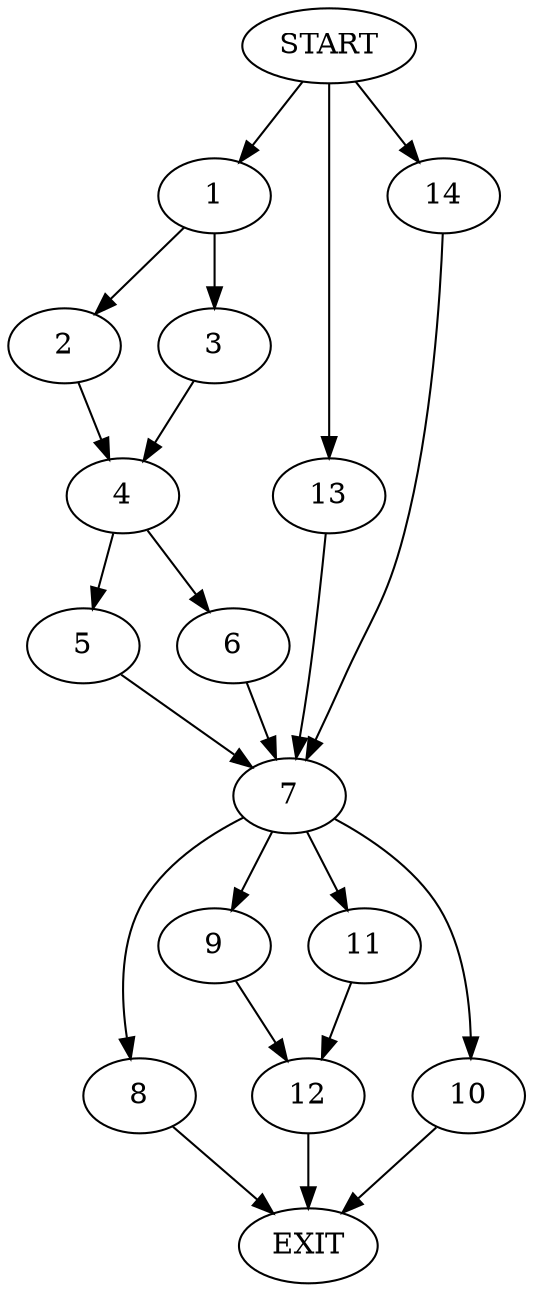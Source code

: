 digraph {
0 [label="START"]
15 [label="EXIT"]
0 -> 1
1 -> 2
1 -> 3
2 -> 4
3 -> 4
4 -> 5
4 -> 6
6 -> 7
5 -> 7
7 -> 8
7 -> 9
7 -> 10
7 -> 11
10 -> 15
11 -> 12
12 -> 15
0 -> 13
13 -> 7
9 -> 12
0 -> 14
14 -> 7
8 -> 15
}
